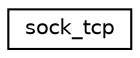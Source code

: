 digraph "Graphical Class Hierarchy"
{
 // LATEX_PDF_SIZE
  edge [fontname="Helvetica",fontsize="10",labelfontname="Helvetica",labelfontsize="10"];
  node [fontname="Helvetica",fontsize="10",shape=record];
  rankdir="LR";
  Node0 [label="sock_tcp",height=0.2,width=0.4,color="black", fillcolor="white", style="filled",URL="$structsock__tcp.html",tooltip="TCP sock type."];
}
